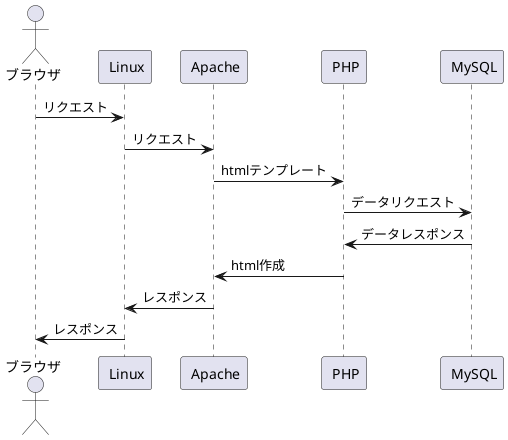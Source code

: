 @startuml

    actor ブラウザ as BR
    participant " Linux" as LI
    participant " Apache" as AP
    participant " PHP" as PP
    participant " MySQL" as MS
    BR -> LI: リクエスト
    LI -> AP: リクエスト
    AP -> PP: htmlテンプレート
    PP -> MS: データリクエスト
    MS -> PP: データレスポンス
    PP -> AP: html作成
    AP -> LI: レスポンス
    LI -> BR: レスポンス

@endulmpla
